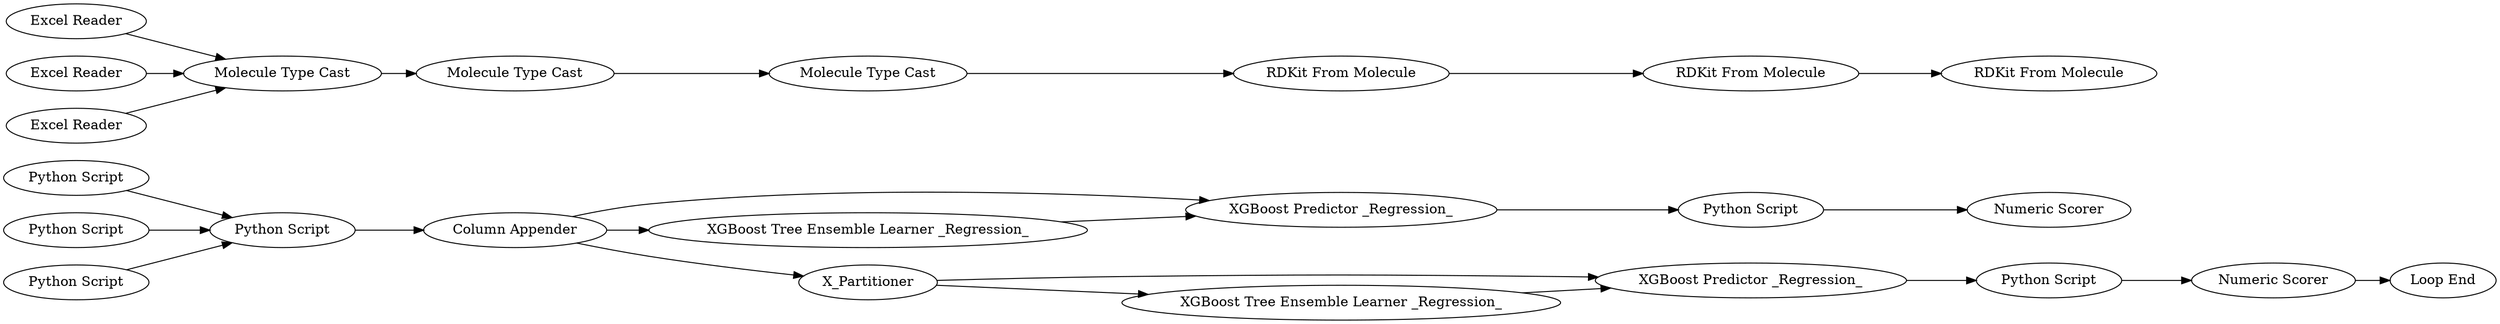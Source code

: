 digraph {
	938 -> 940
	4 -> 5
	756 -> 759
	768 -> 765
	768 -> 755
	759 -> 763
	150 -> 271
	146 -> 150
	271 -> 941
	940 -> 935
	147 -> 150
	271 -> 938
	117 -> 118
	765 -> 756
	937 -> 3
	271 -> 768
	118 -> 119
	943 -> 3
	755 -> 765
	162 -> 150
	5 -> 117
	3 -> 4
	941 -> 938
	926 -> 3
	162 [label="Python Script"]
	3 [label="Molecule Type Cast"]
	941 [label="XGBoost Tree Ensemble Learner _Regression_"]
	756 [label="Python Script"]
	119 [label="RDKit From Molecule"]
	935 [label="Numeric Scorer"]
	926 [label="Excel Reader"]
	943 [label="Excel Reader"]
	271 [label="Column Appender"]
	146 [label="Python Script"]
	938 [label="XGBoost Predictor _Regression_"]
	150 [label="Python Script"]
	768 [label=X_Partitioner]
	765 [label="XGBoost Predictor _Regression_"]
	4 [label="Molecule Type Cast"]
	755 [label="XGBoost Tree Ensemble Learner _Regression_"]
	147 [label="Python Script"]
	937 [label="Excel Reader"]
	117 [label="RDKit From Molecule"]
	763 [label="Loop End"]
	5 [label="Molecule Type Cast"]
	940 [label="Python Script"]
	118 [label="RDKit From Molecule"]
	759 [label="Numeric Scorer"]
	rankdir=LR
}
